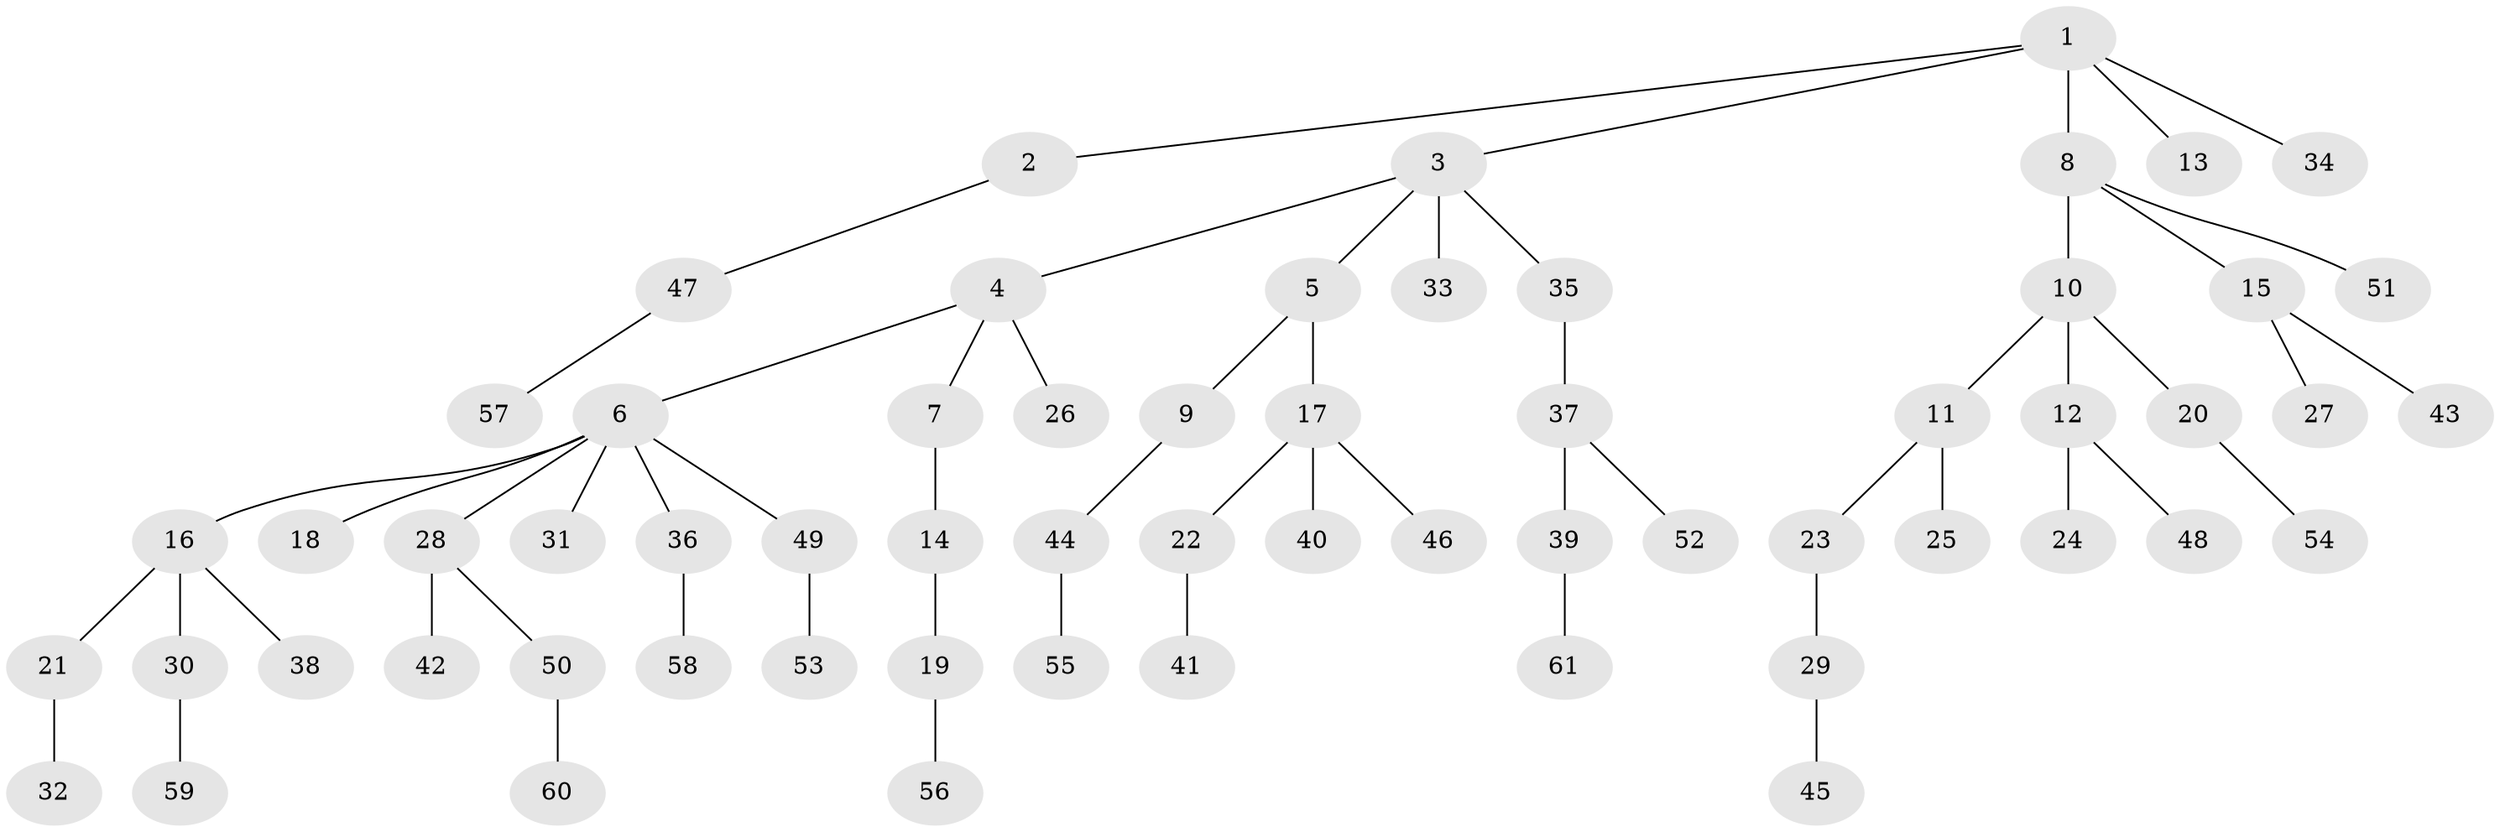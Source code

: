 // Generated by graph-tools (version 1.1) at 2025/02/03/09/25 03:02:28]
// undirected, 61 vertices, 60 edges
graph export_dot {
graph [start="1"]
  node [color=gray90,style=filled];
  1;
  2;
  3;
  4;
  5;
  6;
  7;
  8;
  9;
  10;
  11;
  12;
  13;
  14;
  15;
  16;
  17;
  18;
  19;
  20;
  21;
  22;
  23;
  24;
  25;
  26;
  27;
  28;
  29;
  30;
  31;
  32;
  33;
  34;
  35;
  36;
  37;
  38;
  39;
  40;
  41;
  42;
  43;
  44;
  45;
  46;
  47;
  48;
  49;
  50;
  51;
  52;
  53;
  54;
  55;
  56;
  57;
  58;
  59;
  60;
  61;
  1 -- 2;
  1 -- 3;
  1 -- 8;
  1 -- 13;
  1 -- 34;
  2 -- 47;
  3 -- 4;
  3 -- 5;
  3 -- 33;
  3 -- 35;
  4 -- 6;
  4 -- 7;
  4 -- 26;
  5 -- 9;
  5 -- 17;
  6 -- 16;
  6 -- 18;
  6 -- 28;
  6 -- 31;
  6 -- 36;
  6 -- 49;
  7 -- 14;
  8 -- 10;
  8 -- 15;
  8 -- 51;
  9 -- 44;
  10 -- 11;
  10 -- 12;
  10 -- 20;
  11 -- 23;
  11 -- 25;
  12 -- 24;
  12 -- 48;
  14 -- 19;
  15 -- 27;
  15 -- 43;
  16 -- 21;
  16 -- 30;
  16 -- 38;
  17 -- 22;
  17 -- 40;
  17 -- 46;
  19 -- 56;
  20 -- 54;
  21 -- 32;
  22 -- 41;
  23 -- 29;
  28 -- 42;
  28 -- 50;
  29 -- 45;
  30 -- 59;
  35 -- 37;
  36 -- 58;
  37 -- 39;
  37 -- 52;
  39 -- 61;
  44 -- 55;
  47 -- 57;
  49 -- 53;
  50 -- 60;
}
